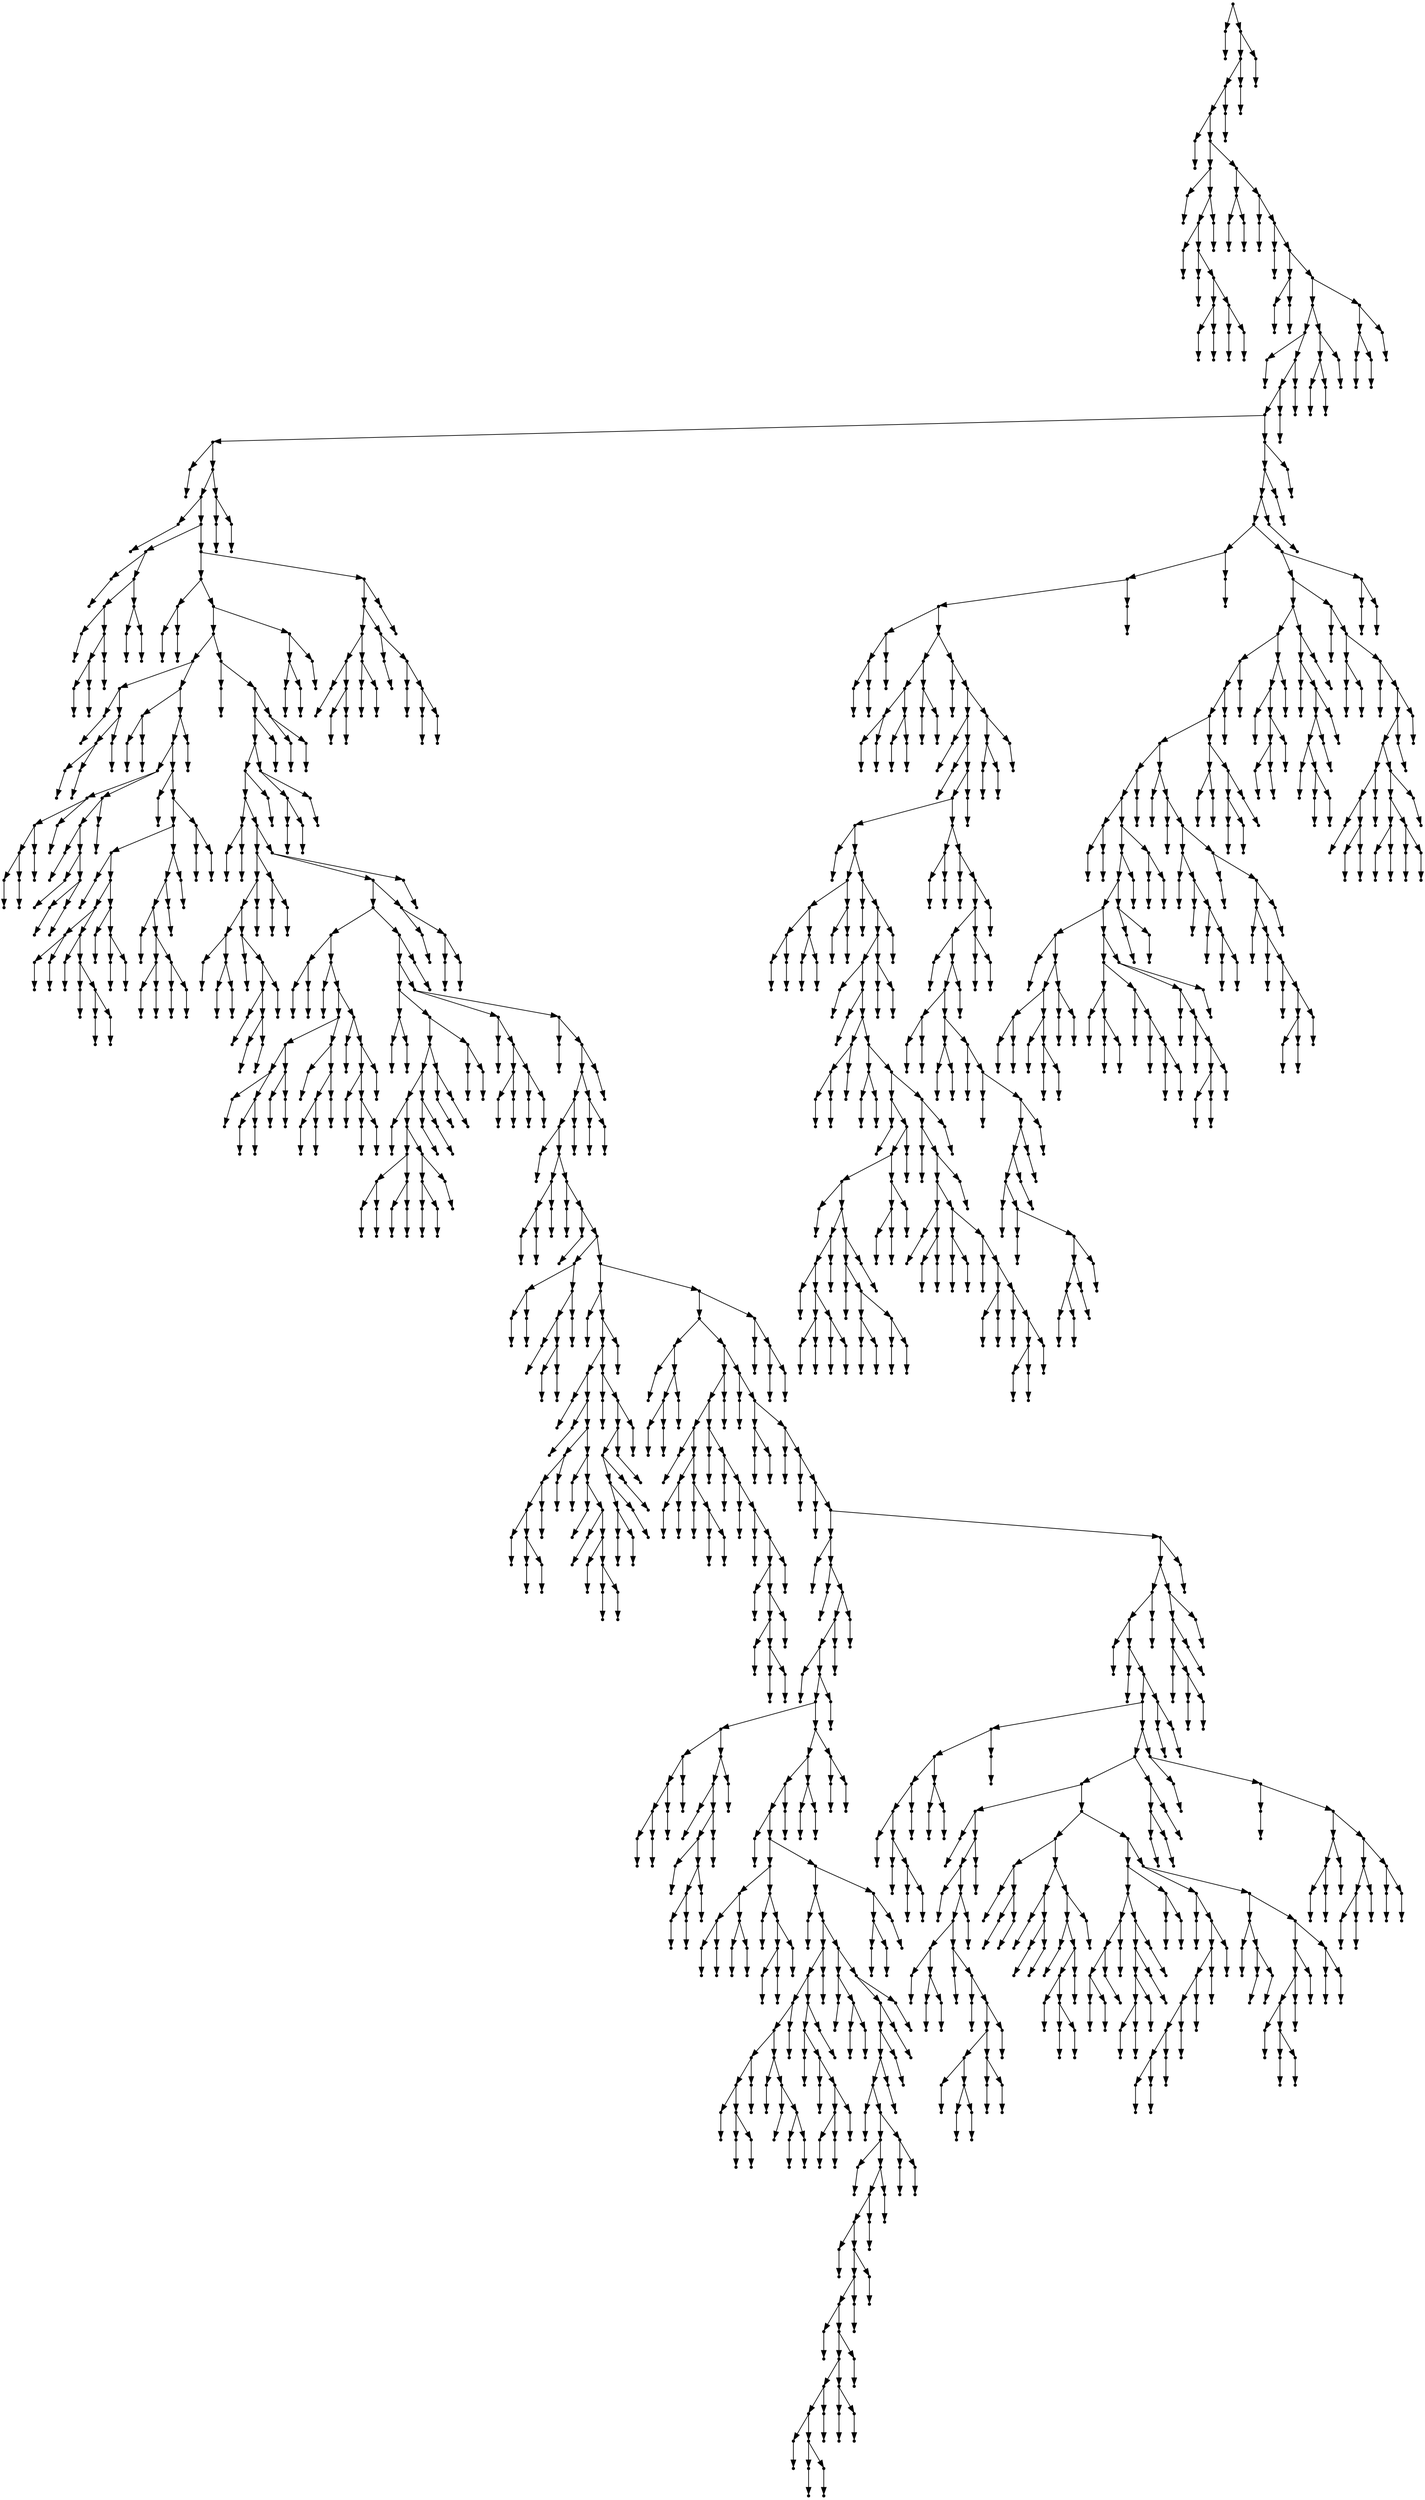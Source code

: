 digraph {
  1681 [shape=point];
  1 [shape=point];
  0 [shape=point];
  1680 [shape=point];
  1677 [shape=point];
  1674 [shape=point];
  1671 [shape=point];
  3 [shape=point];
  2 [shape=point];
  1670 [shape=point];
  26 [shape=point];
  5 [shape=point];
  4 [shape=point];
  25 [shape=point];
  22 [shape=point];
  7 [shape=point];
  6 [shape=point];
  21 [shape=point];
  9 [shape=point];
  8 [shape=point];
  20 [shape=point];
  14 [shape=point];
  11 [shape=point];
  10 [shape=point];
  13 [shape=point];
  12 [shape=point];
  19 [shape=point];
  16 [shape=point];
  15 [shape=point];
  18 [shape=point];
  17 [shape=point];
  24 [shape=point];
  23 [shape=point];
  1669 [shape=point];
  31 [shape=point];
  28 [shape=point];
  27 [shape=point];
  30 [shape=point];
  29 [shape=point];
  1668 [shape=point];
  33 [shape=point];
  32 [shape=point];
  1667 [shape=point];
  35 [shape=point];
  34 [shape=point];
  1666 [shape=point];
  40 [shape=point];
  37 [shape=point];
  36 [shape=point];
  39 [shape=point];
  38 [shape=point];
  1665 [shape=point];
  1656 [shape=point];
  1647 [shape=point];
  42 [shape=point];
  41 [shape=point];
  1646 [shape=point];
  1643 [shape=point];
  1640 [shape=point];
  1115 [shape=point];
  44 [shape=point];
  43 [shape=point];
  1114 [shape=point];
  1108 [shape=point];
  46 [shape=point];
  45 [shape=point];
  1107 [shape=point];
  66 [shape=point];
  48 [shape=point];
  47 [shape=point];
  65 [shape=point];
  59 [shape=point];
  50 [shape=point];
  49 [shape=point];
  58 [shape=point];
  55 [shape=point];
  52 [shape=point];
  51 [shape=point];
  54 [shape=point];
  53 [shape=point];
  57 [shape=point];
  56 [shape=point];
  64 [shape=point];
  61 [shape=point];
  60 [shape=point];
  63 [shape=point];
  62 [shape=point];
  1106 [shape=point];
  1076 [shape=point];
  71 [shape=point];
  68 [shape=point];
  67 [shape=point];
  70 [shape=point];
  69 [shape=point];
  1075 [shape=point];
  1066 [shape=point];
  178 [shape=point];
  82 [shape=point];
  73 [shape=point];
  72 [shape=point];
  81 [shape=point];
  78 [shape=point];
  75 [shape=point];
  74 [shape=point];
  77 [shape=point];
  76 [shape=point];
  80 [shape=point];
  79 [shape=point];
  177 [shape=point];
  87 [shape=point];
  84 [shape=point];
  83 [shape=point];
  86 [shape=point];
  85 [shape=point];
  176 [shape=point];
  173 [shape=point];
  113 [shape=point];
  98 [shape=point];
  95 [shape=point];
  92 [shape=point];
  89 [shape=point];
  88 [shape=point];
  91 [shape=point];
  90 [shape=point];
  94 [shape=point];
  93 [shape=point];
  97 [shape=point];
  96 [shape=point];
  112 [shape=point];
  109 [shape=point];
  100 [shape=point];
  99 [shape=point];
  108 [shape=point];
  102 [shape=point];
  101 [shape=point];
  107 [shape=point];
  104 [shape=point];
  103 [shape=point];
  106 [shape=point];
  105 [shape=point];
  111 [shape=point];
  110 [shape=point];
  172 [shape=point];
  115 [shape=point];
  114 [shape=point];
  171 [shape=point];
  165 [shape=point];
  144 [shape=point];
  117 [shape=point];
  116 [shape=point];
  143 [shape=point];
  134 [shape=point];
  122 [shape=point];
  119 [shape=point];
  118 [shape=point];
  121 [shape=point];
  120 [shape=point];
  133 [shape=point];
  124 [shape=point];
  123 [shape=point];
  132 [shape=point];
  126 [shape=point];
  125 [shape=point];
  131 [shape=point];
  128 [shape=point];
  127 [shape=point];
  130 [shape=point];
  129 [shape=point];
  142 [shape=point];
  136 [shape=point];
  135 [shape=point];
  141 [shape=point];
  138 [shape=point];
  137 [shape=point];
  140 [shape=point];
  139 [shape=point];
  164 [shape=point];
  161 [shape=point];
  158 [shape=point];
  146 [shape=point];
  145 [shape=point];
  157 [shape=point];
  151 [shape=point];
  148 [shape=point];
  147 [shape=point];
  150 [shape=point];
  149 [shape=point];
  156 [shape=point];
  153 [shape=point];
  152 [shape=point];
  155 [shape=point];
  154 [shape=point];
  160 [shape=point];
  159 [shape=point];
  163 [shape=point];
  162 [shape=point];
  170 [shape=point];
  167 [shape=point];
  166 [shape=point];
  169 [shape=point];
  168 [shape=point];
  175 [shape=point];
  174 [shape=point];
  1065 [shape=point];
  180 [shape=point];
  179 [shape=point];
  1064 [shape=point];
  1058 [shape=point];
  1055 [shape=point];
  1046 [shape=point];
  1043 [shape=point];
  185 [shape=point];
  182 [shape=point];
  181 [shape=point];
  184 [shape=point];
  183 [shape=point];
  1042 [shape=point];
  217 [shape=point];
  211 [shape=point];
  208 [shape=point];
  193 [shape=point];
  187 [shape=point];
  186 [shape=point];
  192 [shape=point];
  189 [shape=point];
  188 [shape=point];
  191 [shape=point];
  190 [shape=point];
  207 [shape=point];
  195 [shape=point];
  194 [shape=point];
  206 [shape=point];
  203 [shape=point];
  197 [shape=point];
  196 [shape=point];
  202 [shape=point];
  199 [shape=point];
  198 [shape=point];
  201 [shape=point];
  200 [shape=point];
  205 [shape=point];
  204 [shape=point];
  210 [shape=point];
  209 [shape=point];
  216 [shape=point];
  213 [shape=point];
  212 [shape=point];
  215 [shape=point];
  214 [shape=point];
  1041 [shape=point];
  1038 [shape=point];
  1029 [shape=point];
  267 [shape=point];
  222 [shape=point];
  219 [shape=point];
  218 [shape=point];
  221 [shape=point];
  220 [shape=point];
  266 [shape=point];
  224 [shape=point];
  223 [shape=point];
  265 [shape=point];
  250 [shape=point];
  238 [shape=point];
  232 [shape=point];
  226 [shape=point];
  225 [shape=point];
  231 [shape=point];
  228 [shape=point];
  227 [shape=point];
  230 [shape=point];
  229 [shape=point];
  237 [shape=point];
  234 [shape=point];
  233 [shape=point];
  236 [shape=point];
  235 [shape=point];
  249 [shape=point];
  240 [shape=point];
  239 [shape=point];
  248 [shape=point];
  245 [shape=point];
  242 [shape=point];
  241 [shape=point];
  244 [shape=point];
  243 [shape=point];
  247 [shape=point];
  246 [shape=point];
  264 [shape=point];
  252 [shape=point];
  251 [shape=point];
  263 [shape=point];
  260 [shape=point];
  254 [shape=point];
  253 [shape=point];
  259 [shape=point];
  256 [shape=point];
  255 [shape=point];
  258 [shape=point];
  257 [shape=point];
  262 [shape=point];
  261 [shape=point];
  1028 [shape=point];
  1025 [shape=point];
  314 [shape=point];
  272 [shape=point];
  269 [shape=point];
  268 [shape=point];
  271 [shape=point];
  270 [shape=point];
  313 [shape=point];
  307 [shape=point];
  301 [shape=point];
  295 [shape=point];
  274 [shape=point];
  273 [shape=point];
  294 [shape=point];
  285 [shape=point];
  279 [shape=point];
  276 [shape=point];
  275 [shape=point];
  278 [shape=point];
  277 [shape=point];
  284 [shape=point];
  281 [shape=point];
  280 [shape=point];
  283 [shape=point];
  282 [shape=point];
  293 [shape=point];
  290 [shape=point];
  287 [shape=point];
  286 [shape=point];
  289 [shape=point];
  288 [shape=point];
  292 [shape=point];
  291 [shape=point];
  300 [shape=point];
  297 [shape=point];
  296 [shape=point];
  299 [shape=point];
  298 [shape=point];
  306 [shape=point];
  303 [shape=point];
  302 [shape=point];
  305 [shape=point];
  304 [shape=point];
  312 [shape=point];
  309 [shape=point];
  308 [shape=point];
  311 [shape=point];
  310 [shape=point];
  1024 [shape=point];
  328 [shape=point];
  316 [shape=point];
  315 [shape=point];
  327 [shape=point];
  321 [shape=point];
  318 [shape=point];
  317 [shape=point];
  320 [shape=point];
  319 [shape=point];
  326 [shape=point];
  323 [shape=point];
  322 [shape=point];
  325 [shape=point];
  324 [shape=point];
  1023 [shape=point];
  330 [shape=point];
  329 [shape=point];
  1022 [shape=point];
  1019 [shape=point];
  1013 [shape=point];
  1010 [shape=point];
  332 [shape=point];
  331 [shape=point];
  1009 [shape=point];
  340 [shape=point];
  337 [shape=point];
  334 [shape=point];
  333 [shape=point];
  336 [shape=point];
  335 [shape=point];
  339 [shape=point];
  338 [shape=point];
  1008 [shape=point];
  342 [shape=point];
  341 [shape=point];
  1007 [shape=point];
  344 [shape=point];
  343 [shape=point];
  1006 [shape=point];
  361 [shape=point];
  349 [shape=point];
  346 [shape=point];
  345 [shape=point];
  348 [shape=point];
  347 [shape=point];
  360 [shape=point];
  357 [shape=point];
  351 [shape=point];
  350 [shape=point];
  356 [shape=point];
  353 [shape=point];
  352 [shape=point];
  355 [shape=point];
  354 [shape=point];
  359 [shape=point];
  358 [shape=point];
  1005 [shape=point];
  426 [shape=point];
  363 [shape=point];
  362 [shape=point];
  425 [shape=point];
  422 [shape=point];
  401 [shape=point];
  365 [shape=point];
  364 [shape=point];
  400 [shape=point];
  367 [shape=point];
  366 [shape=point];
  399 [shape=point];
  381 [shape=point];
  378 [shape=point];
  375 [shape=point];
  369 [shape=point];
  368 [shape=point];
  374 [shape=point];
  371 [shape=point];
  370 [shape=point];
  373 [shape=point];
  372 [shape=point];
  377 [shape=point];
  376 [shape=point];
  380 [shape=point];
  379 [shape=point];
  398 [shape=point];
  383 [shape=point];
  382 [shape=point];
  397 [shape=point];
  385 [shape=point];
  384 [shape=point];
  396 [shape=point];
  387 [shape=point];
  386 [shape=point];
  395 [shape=point];
  389 [shape=point];
  388 [shape=point];
  394 [shape=point];
  391 [shape=point];
  390 [shape=point];
  393 [shape=point];
  392 [shape=point];
  421 [shape=point];
  403 [shape=point];
  402 [shape=point];
  420 [shape=point];
  417 [shape=point];
  414 [shape=point];
  411 [shape=point];
  408 [shape=point];
  405 [shape=point];
  404 [shape=point];
  407 [shape=point];
  406 [shape=point];
  410 [shape=point];
  409 [shape=point];
  413 [shape=point];
  412 [shape=point];
  416 [shape=point];
  415 [shape=point];
  419 [shape=point];
  418 [shape=point];
  424 [shape=point];
  423 [shape=point];
  1004 [shape=point];
  995 [shape=point];
  437 [shape=point];
  428 [shape=point];
  427 [shape=point];
  436 [shape=point];
  433 [shape=point];
  430 [shape=point];
  429 [shape=point];
  432 [shape=point];
  431 [shape=point];
  435 [shape=point];
  434 [shape=point];
  994 [shape=point];
  487 [shape=point];
  484 [shape=point];
  454 [shape=point];
  439 [shape=point];
  438 [shape=point];
  453 [shape=point];
  444 [shape=point];
  441 [shape=point];
  440 [shape=point];
  443 [shape=point];
  442 [shape=point];
  452 [shape=point];
  446 [shape=point];
  445 [shape=point];
  451 [shape=point];
  448 [shape=point];
  447 [shape=point];
  450 [shape=point];
  449 [shape=point];
  483 [shape=point];
  456 [shape=point];
  455 [shape=point];
  482 [shape=point];
  458 [shape=point];
  457 [shape=point];
  481 [shape=point];
  460 [shape=point];
  459 [shape=point];
  480 [shape=point];
  462 [shape=point];
  461 [shape=point];
  479 [shape=point];
  476 [shape=point];
  464 [shape=point];
  463 [shape=point];
  475 [shape=point];
  472 [shape=point];
  466 [shape=point];
  465 [shape=point];
  471 [shape=point];
  468 [shape=point];
  467 [shape=point];
  470 [shape=point];
  469 [shape=point];
  474 [shape=point];
  473 [shape=point];
  478 [shape=point];
  477 [shape=point];
  486 [shape=point];
  485 [shape=point];
  993 [shape=point];
  489 [shape=point];
  488 [shape=point];
  992 [shape=point];
  494 [shape=point];
  491 [shape=point];
  490 [shape=point];
  493 [shape=point];
  492 [shape=point];
  991 [shape=point];
  496 [shape=point];
  495 [shape=point];
  990 [shape=point];
  498 [shape=point];
  497 [shape=point];
  989 [shape=point];
  500 [shape=point];
  499 [shape=point];
  988 [shape=point];
  724 [shape=point];
  502 [shape=point];
  501 [shape=point];
  723 [shape=point];
  504 [shape=point];
  503 [shape=point];
  722 [shape=point];
  719 [shape=point];
  716 [shape=point];
  506 [shape=point];
  505 [shape=point];
  715 [shape=point];
  712 [shape=point];
  538 [shape=point];
  517 [shape=point];
  514 [shape=point];
  511 [shape=point];
  508 [shape=point];
  507 [shape=point];
  510 [shape=point];
  509 [shape=point];
  513 [shape=point];
  512 [shape=point];
  516 [shape=point];
  515 [shape=point];
  537 [shape=point];
  534 [shape=point];
  519 [shape=point];
  518 [shape=point];
  533 [shape=point];
  530 [shape=point];
  521 [shape=point];
  520 [shape=point];
  529 [shape=point];
  526 [shape=point];
  523 [shape=point];
  522 [shape=point];
  525 [shape=point];
  524 [shape=point];
  528 [shape=point];
  527 [shape=point];
  532 [shape=point];
  531 [shape=point];
  536 [shape=point];
  535 [shape=point];
  711 [shape=point];
  705 [shape=point];
  699 [shape=point];
  696 [shape=point];
  540 [shape=point];
  539 [shape=point];
  695 [shape=point];
  563 [shape=point];
  551 [shape=point];
  545 [shape=point];
  542 [shape=point];
  541 [shape=point];
  544 [shape=point];
  543 [shape=point];
  550 [shape=point];
  547 [shape=point];
  546 [shape=point];
  549 [shape=point];
  548 [shape=point];
  562 [shape=point];
  553 [shape=point];
  552 [shape=point];
  561 [shape=point];
  558 [shape=point];
  555 [shape=point];
  554 [shape=point];
  557 [shape=point];
  556 [shape=point];
  560 [shape=point];
  559 [shape=point];
  694 [shape=point];
  685 [shape=point];
  565 [shape=point];
  564 [shape=point];
  684 [shape=point];
  612 [shape=point];
  609 [shape=point];
  591 [shape=point];
  588 [shape=point];
  576 [shape=point];
  573 [shape=point];
  567 [shape=point];
  566 [shape=point];
  572 [shape=point];
  569 [shape=point];
  568 [shape=point];
  571 [shape=point];
  570 [shape=point];
  575 [shape=point];
  574 [shape=point];
  587 [shape=point];
  578 [shape=point];
  577 [shape=point];
  586 [shape=point];
  580 [shape=point];
  579 [shape=point];
  585 [shape=point];
  582 [shape=point];
  581 [shape=point];
  584 [shape=point];
  583 [shape=point];
  590 [shape=point];
  589 [shape=point];
  608 [shape=point];
  605 [shape=point];
  593 [shape=point];
  592 [shape=point];
  604 [shape=point];
  595 [shape=point];
  594 [shape=point];
  603 [shape=point];
  600 [shape=point];
  597 [shape=point];
  596 [shape=point];
  599 [shape=point];
  598 [shape=point];
  602 [shape=point];
  601 [shape=point];
  607 [shape=point];
  606 [shape=point];
  611 [shape=point];
  610 [shape=point];
  683 [shape=point];
  620 [shape=point];
  614 [shape=point];
  613 [shape=point];
  619 [shape=point];
  616 [shape=point];
  615 [shape=point];
  618 [shape=point];
  617 [shape=point];
  682 [shape=point];
  679 [shape=point];
  676 [shape=point];
  673 [shape=point];
  670 [shape=point];
  622 [shape=point];
  621 [shape=point];
  669 [shape=point];
  663 [shape=point];
  624 [shape=point];
  623 [shape=point];
  662 [shape=point];
  659 [shape=point];
  656 [shape=point];
  626 [shape=point];
  625 [shape=point];
  655 [shape=point];
  652 [shape=point];
  649 [shape=point];
  628 [shape=point];
  627 [shape=point];
  648 [shape=point];
  645 [shape=point];
  639 [shape=point];
  636 [shape=point];
  630 [shape=point];
  629 [shape=point];
  635 [shape=point];
  632 [shape=point];
  631 [shape=point];
  634 [shape=point];
  633 [shape=point];
  638 [shape=point];
  637 [shape=point];
  644 [shape=point];
  641 [shape=point];
  640 [shape=point];
  643 [shape=point];
  642 [shape=point];
  647 [shape=point];
  646 [shape=point];
  651 [shape=point];
  650 [shape=point];
  654 [shape=point];
  653 [shape=point];
  658 [shape=point];
  657 [shape=point];
  661 [shape=point];
  660 [shape=point];
  668 [shape=point];
  665 [shape=point];
  664 [shape=point];
  667 [shape=point];
  666 [shape=point];
  672 [shape=point];
  671 [shape=point];
  675 [shape=point];
  674 [shape=point];
  678 [shape=point];
  677 [shape=point];
  681 [shape=point];
  680 [shape=point];
  693 [shape=point];
  690 [shape=point];
  687 [shape=point];
  686 [shape=point];
  689 [shape=point];
  688 [shape=point];
  692 [shape=point];
  691 [shape=point];
  698 [shape=point];
  697 [shape=point];
  704 [shape=point];
  701 [shape=point];
  700 [shape=point];
  703 [shape=point];
  702 [shape=point];
  710 [shape=point];
  707 [shape=point];
  706 [shape=point];
  709 [shape=point];
  708 [shape=point];
  714 [shape=point];
  713 [shape=point];
  718 [shape=point];
  717 [shape=point];
  721 [shape=point];
  720 [shape=point];
  987 [shape=point];
  984 [shape=point];
  969 [shape=point];
  966 [shape=point];
  726 [shape=point];
  725 [shape=point];
  965 [shape=point];
  728 [shape=point];
  727 [shape=point];
  964 [shape=point];
  958 [shape=point];
  751 [shape=point];
  748 [shape=point];
  742 [shape=point];
  739 [shape=point];
  730 [shape=point];
  729 [shape=point];
  738 [shape=point];
  732 [shape=point];
  731 [shape=point];
  737 [shape=point];
  734 [shape=point];
  733 [shape=point];
  736 [shape=point];
  735 [shape=point];
  741 [shape=point];
  740 [shape=point];
  747 [shape=point];
  744 [shape=point];
  743 [shape=point];
  746 [shape=point];
  745 [shape=point];
  750 [shape=point];
  749 [shape=point];
  957 [shape=point];
  927 [shape=point];
  918 [shape=point];
  795 [shape=point];
  753 [shape=point];
  752 [shape=point];
  794 [shape=point];
  791 [shape=point];
  755 [shape=point];
  754 [shape=point];
  790 [shape=point];
  787 [shape=point];
  763 [shape=point];
  757 [shape=point];
  756 [shape=point];
  762 [shape=point];
  759 [shape=point];
  758 [shape=point];
  761 [shape=point];
  760 [shape=point];
  786 [shape=point];
  765 [shape=point];
  764 [shape=point];
  785 [shape=point];
  767 [shape=point];
  766 [shape=point];
  784 [shape=point];
  781 [shape=point];
  775 [shape=point];
  769 [shape=point];
  768 [shape=point];
  774 [shape=point];
  771 [shape=point];
  770 [shape=point];
  773 [shape=point];
  772 [shape=point];
  780 [shape=point];
  777 [shape=point];
  776 [shape=point];
  779 [shape=point];
  778 [shape=point];
  783 [shape=point];
  782 [shape=point];
  789 [shape=point];
  788 [shape=point];
  793 [shape=point];
  792 [shape=point];
  917 [shape=point];
  830 [shape=point];
  803 [shape=point];
  797 [shape=point];
  796 [shape=point];
  802 [shape=point];
  799 [shape=point];
  798 [shape=point];
  801 [shape=point];
  800 [shape=point];
  829 [shape=point];
  811 [shape=point];
  805 [shape=point];
  804 [shape=point];
  810 [shape=point];
  807 [shape=point];
  806 [shape=point];
  809 [shape=point];
  808 [shape=point];
  828 [shape=point];
  825 [shape=point];
  813 [shape=point];
  812 [shape=point];
  824 [shape=point];
  821 [shape=point];
  815 [shape=point];
  814 [shape=point];
  820 [shape=point];
  817 [shape=point];
  816 [shape=point];
  819 [shape=point];
  818 [shape=point];
  823 [shape=point];
  822 [shape=point];
  827 [shape=point];
  826 [shape=point];
  916 [shape=point];
  862 [shape=point];
  856 [shape=point];
  841 [shape=point];
  838 [shape=point];
  835 [shape=point];
  832 [shape=point];
  831 [shape=point];
  834 [shape=point];
  833 [shape=point];
  837 [shape=point];
  836 [shape=point];
  840 [shape=point];
  839 [shape=point];
  855 [shape=point];
  852 [shape=point];
  849 [shape=point];
  846 [shape=point];
  843 [shape=point];
  842 [shape=point];
  845 [shape=point];
  844 [shape=point];
  848 [shape=point];
  847 [shape=point];
  851 [shape=point];
  850 [shape=point];
  854 [shape=point];
  853 [shape=point];
  861 [shape=point];
  858 [shape=point];
  857 [shape=point];
  860 [shape=point];
  859 [shape=point];
  915 [shape=point];
  885 [shape=point];
  864 [shape=point];
  863 [shape=point];
  884 [shape=point];
  881 [shape=point];
  878 [shape=point];
  875 [shape=point];
  872 [shape=point];
  869 [shape=point];
  866 [shape=point];
  865 [shape=point];
  868 [shape=point];
  867 [shape=point];
  871 [shape=point];
  870 [shape=point];
  874 [shape=point];
  873 [shape=point];
  877 [shape=point];
  876 [shape=point];
  880 [shape=point];
  879 [shape=point];
  883 [shape=point];
  882 [shape=point];
  914 [shape=point];
  893 [shape=point];
  887 [shape=point];
  886 [shape=point];
  892 [shape=point];
  889 [shape=point];
  888 [shape=point];
  891 [shape=point];
  890 [shape=point];
  913 [shape=point];
  907 [shape=point];
  904 [shape=point];
  901 [shape=point];
  895 [shape=point];
  894 [shape=point];
  900 [shape=point];
  897 [shape=point];
  896 [shape=point];
  899 [shape=point];
  898 [shape=point];
  903 [shape=point];
  902 [shape=point];
  906 [shape=point];
  905 [shape=point];
  912 [shape=point];
  909 [shape=point];
  908 [shape=point];
  911 [shape=point];
  910 [shape=point];
  926 [shape=point];
  923 [shape=point];
  920 [shape=point];
  919 [shape=point];
  922 [shape=point];
  921 [shape=point];
  925 [shape=point];
  924 [shape=point];
  956 [shape=point];
  929 [shape=point];
  928 [shape=point];
  955 [shape=point];
  931 [shape=point];
  930 [shape=point];
  954 [shape=point];
  939 [shape=point];
  936 [shape=point];
  933 [shape=point];
  932 [shape=point];
  935 [shape=point];
  934 [shape=point];
  938 [shape=point];
  937 [shape=point];
  953 [shape=point];
  947 [shape=point];
  944 [shape=point];
  941 [shape=point];
  940 [shape=point];
  943 [shape=point];
  942 [shape=point];
  946 [shape=point];
  945 [shape=point];
  952 [shape=point];
  949 [shape=point];
  948 [shape=point];
  951 [shape=point];
  950 [shape=point];
  963 [shape=point];
  960 [shape=point];
  959 [shape=point];
  962 [shape=point];
  961 [shape=point];
  968 [shape=point];
  967 [shape=point];
  983 [shape=point];
  980 [shape=point];
  977 [shape=point];
  971 [shape=point];
  970 [shape=point];
  976 [shape=point];
  973 [shape=point];
  972 [shape=point];
  975 [shape=point];
  974 [shape=point];
  979 [shape=point];
  978 [shape=point];
  982 [shape=point];
  981 [shape=point];
  986 [shape=point];
  985 [shape=point];
  1003 [shape=point];
  997 [shape=point];
  996 [shape=point];
  1002 [shape=point];
  999 [shape=point];
  998 [shape=point];
  1001 [shape=point];
  1000 [shape=point];
  1012 [shape=point];
  1011 [shape=point];
  1018 [shape=point];
  1015 [shape=point];
  1014 [shape=point];
  1017 [shape=point];
  1016 [shape=point];
  1021 [shape=point];
  1020 [shape=point];
  1027 [shape=point];
  1026 [shape=point];
  1037 [shape=point];
  1031 [shape=point];
  1030 [shape=point];
  1036 [shape=point];
  1033 [shape=point];
  1032 [shape=point];
  1035 [shape=point];
  1034 [shape=point];
  1040 [shape=point];
  1039 [shape=point];
  1045 [shape=point];
  1044 [shape=point];
  1054 [shape=point];
  1051 [shape=point];
  1048 [shape=point];
  1047 [shape=point];
  1050 [shape=point];
  1049 [shape=point];
  1053 [shape=point];
  1052 [shape=point];
  1057 [shape=point];
  1056 [shape=point];
  1063 [shape=point];
  1060 [shape=point];
  1059 [shape=point];
  1062 [shape=point];
  1061 [shape=point];
  1074 [shape=point];
  1071 [shape=point];
  1068 [shape=point];
  1067 [shape=point];
  1070 [shape=point];
  1069 [shape=point];
  1073 [shape=point];
  1072 [shape=point];
  1105 [shape=point];
  1102 [shape=point];
  1090 [shape=point];
  1084 [shape=point];
  1078 [shape=point];
  1077 [shape=point];
  1083 [shape=point];
  1080 [shape=point];
  1079 [shape=point];
  1082 [shape=point];
  1081 [shape=point];
  1089 [shape=point];
  1086 [shape=point];
  1085 [shape=point];
  1088 [shape=point];
  1087 [shape=point];
  1101 [shape=point];
  1092 [shape=point];
  1091 [shape=point];
  1100 [shape=point];
  1094 [shape=point];
  1093 [shape=point];
  1099 [shape=point];
  1096 [shape=point];
  1095 [shape=point];
  1098 [shape=point];
  1097 [shape=point];
  1104 [shape=point];
  1103 [shape=point];
  1113 [shape=point];
  1110 [shape=point];
  1109 [shape=point];
  1112 [shape=point];
  1111 [shape=point];
  1639 [shape=point];
  1636 [shape=point];
  1633 [shape=point];
  1630 [shape=point];
  1390 [shape=point];
  1387 [shape=point];
  1384 [shape=point];
  1123 [shape=point];
  1120 [shape=point];
  1117 [shape=point];
  1116 [shape=point];
  1119 [shape=point];
  1118 [shape=point];
  1122 [shape=point];
  1121 [shape=point];
  1383 [shape=point];
  1140 [shape=point];
  1134 [shape=point];
  1128 [shape=point];
  1125 [shape=point];
  1124 [shape=point];
  1127 [shape=point];
  1126 [shape=point];
  1133 [shape=point];
  1130 [shape=point];
  1129 [shape=point];
  1132 [shape=point];
  1131 [shape=point];
  1139 [shape=point];
  1136 [shape=point];
  1135 [shape=point];
  1138 [shape=point];
  1137 [shape=point];
  1382 [shape=point];
  1142 [shape=point];
  1141 [shape=point];
  1381 [shape=point];
  1372 [shape=point];
  1144 [shape=point];
  1143 [shape=point];
  1371 [shape=point];
  1146 [shape=point];
  1145 [shape=point];
  1370 [shape=point];
  1367 [shape=point];
  1298 [shape=point];
  1148 [shape=point];
  1147 [shape=point];
  1297 [shape=point];
  1165 [shape=point];
  1159 [shape=point];
  1153 [shape=point];
  1150 [shape=point];
  1149 [shape=point];
  1152 [shape=point];
  1151 [shape=point];
  1158 [shape=point];
  1155 [shape=point];
  1154 [shape=point];
  1157 [shape=point];
  1156 [shape=point];
  1164 [shape=point];
  1161 [shape=point];
  1160 [shape=point];
  1163 [shape=point];
  1162 [shape=point];
  1296 [shape=point];
  1167 [shape=point];
  1166 [shape=point];
  1295 [shape=point];
  1292 [shape=point];
  1286 [shape=point];
  1169 [shape=point];
  1168 [shape=point];
  1285 [shape=point];
  1171 [shape=point];
  1170 [shape=point];
  1284 [shape=point];
  1179 [shape=point];
  1176 [shape=point];
  1173 [shape=point];
  1172 [shape=point];
  1175 [shape=point];
  1174 [shape=point];
  1178 [shape=point];
  1177 [shape=point];
  1283 [shape=point];
  1184 [shape=point];
  1181 [shape=point];
  1180 [shape=point];
  1183 [shape=point];
  1182 [shape=point];
  1282 [shape=point];
  1237 [shape=point];
  1186 [shape=point];
  1185 [shape=point];
  1236 [shape=point];
  1233 [shape=point];
  1224 [shape=point];
  1188 [shape=point];
  1187 [shape=point];
  1223 [shape=point];
  1205 [shape=point];
  1202 [shape=point];
  1190 [shape=point];
  1189 [shape=point];
  1201 [shape=point];
  1195 [shape=point];
  1192 [shape=point];
  1191 [shape=point];
  1194 [shape=point];
  1193 [shape=point];
  1200 [shape=point];
  1197 [shape=point];
  1196 [shape=point];
  1199 [shape=point];
  1198 [shape=point];
  1204 [shape=point];
  1203 [shape=point];
  1222 [shape=point];
  1219 [shape=point];
  1207 [shape=point];
  1206 [shape=point];
  1218 [shape=point];
  1212 [shape=point];
  1209 [shape=point];
  1208 [shape=point];
  1211 [shape=point];
  1210 [shape=point];
  1217 [shape=point];
  1214 [shape=point];
  1213 [shape=point];
  1216 [shape=point];
  1215 [shape=point];
  1221 [shape=point];
  1220 [shape=point];
  1232 [shape=point];
  1229 [shape=point];
  1226 [shape=point];
  1225 [shape=point];
  1228 [shape=point];
  1227 [shape=point];
  1231 [shape=point];
  1230 [shape=point];
  1235 [shape=point];
  1234 [shape=point];
  1281 [shape=point];
  1278 [shape=point];
  1239 [shape=point];
  1238 [shape=point];
  1277 [shape=point];
  1274 [shape=point];
  1247 [shape=point];
  1241 [shape=point];
  1240 [shape=point];
  1246 [shape=point];
  1243 [shape=point];
  1242 [shape=point];
  1245 [shape=point];
  1244 [shape=point];
  1273 [shape=point];
  1252 [shape=point];
  1249 [shape=point];
  1248 [shape=point];
  1251 [shape=point];
  1250 [shape=point];
  1272 [shape=point];
  1254 [shape=point];
  1253 [shape=point];
  1271 [shape=point];
  1259 [shape=point];
  1256 [shape=point];
  1255 [shape=point];
  1258 [shape=point];
  1257 [shape=point];
  1270 [shape=point];
  1261 [shape=point];
  1260 [shape=point];
  1269 [shape=point];
  1266 [shape=point];
  1263 [shape=point];
  1262 [shape=point];
  1265 [shape=point];
  1264 [shape=point];
  1268 [shape=point];
  1267 [shape=point];
  1276 [shape=point];
  1275 [shape=point];
  1280 [shape=point];
  1279 [shape=point];
  1291 [shape=point];
  1288 [shape=point];
  1287 [shape=point];
  1290 [shape=point];
  1289 [shape=point];
  1294 [shape=point];
  1293 [shape=point];
  1366 [shape=point];
  1303 [shape=point];
  1300 [shape=point];
  1299 [shape=point];
  1302 [shape=point];
  1301 [shape=point];
  1365 [shape=point];
  1305 [shape=point];
  1304 [shape=point];
  1364 [shape=point];
  1361 [shape=point];
  1355 [shape=point];
  1307 [shape=point];
  1306 [shape=point];
  1354 [shape=point];
  1351 [shape=point];
  1312 [shape=point];
  1309 [shape=point];
  1308 [shape=point];
  1311 [shape=point];
  1310 [shape=point];
  1350 [shape=point];
  1317 [shape=point];
  1314 [shape=point];
  1313 [shape=point];
  1316 [shape=point];
  1315 [shape=point];
  1349 [shape=point];
  1319 [shape=point];
  1318 [shape=point];
  1348 [shape=point];
  1321 [shape=point];
  1320 [shape=point];
  1347 [shape=point];
  1344 [shape=point];
  1341 [shape=point];
  1338 [shape=point];
  1323 [shape=point];
  1322 [shape=point];
  1337 [shape=point];
  1325 [shape=point];
  1324 [shape=point];
  1336 [shape=point];
  1333 [shape=point];
  1330 [shape=point];
  1327 [shape=point];
  1326 [shape=point];
  1329 [shape=point];
  1328 [shape=point];
  1332 [shape=point];
  1331 [shape=point];
  1335 [shape=point];
  1334 [shape=point];
  1340 [shape=point];
  1339 [shape=point];
  1343 [shape=point];
  1342 [shape=point];
  1346 [shape=point];
  1345 [shape=point];
  1353 [shape=point];
  1352 [shape=point];
  1360 [shape=point];
  1357 [shape=point];
  1356 [shape=point];
  1359 [shape=point];
  1358 [shape=point];
  1363 [shape=point];
  1362 [shape=point];
  1369 [shape=point];
  1368 [shape=point];
  1380 [shape=point];
  1377 [shape=point];
  1374 [shape=point];
  1373 [shape=point];
  1376 [shape=point];
  1375 [shape=point];
  1379 [shape=point];
  1378 [shape=point];
  1386 [shape=point];
  1385 [shape=point];
  1389 [shape=point];
  1388 [shape=point];
  1629 [shape=point];
  1623 [shape=point];
  1578 [shape=point];
  1557 [shape=point];
  1542 [shape=point];
  1539 [shape=point];
  1536 [shape=point];
  1521 [shape=point];
  1476 [shape=point];
  1473 [shape=point];
  1395 [shape=point];
  1392 [shape=point];
  1391 [shape=point];
  1394 [shape=point];
  1393 [shape=point];
  1472 [shape=point];
  1466 [shape=point];
  1463 [shape=point];
  1457 [shape=point];
  1418 [shape=point];
  1397 [shape=point];
  1396 [shape=point];
  1417 [shape=point];
  1411 [shape=point];
  1402 [shape=point];
  1399 [shape=point];
  1398 [shape=point];
  1401 [shape=point];
  1400 [shape=point];
  1410 [shape=point];
  1404 [shape=point];
  1403 [shape=point];
  1409 [shape=point];
  1406 [shape=point];
  1405 [shape=point];
  1408 [shape=point];
  1407 [shape=point];
  1416 [shape=point];
  1413 [shape=point];
  1412 [shape=point];
  1415 [shape=point];
  1414 [shape=point];
  1456 [shape=point];
  1438 [shape=point];
  1426 [shape=point];
  1420 [shape=point];
  1419 [shape=point];
  1425 [shape=point];
  1422 [shape=point];
  1421 [shape=point];
  1424 [shape=point];
  1423 [shape=point];
  1437 [shape=point];
  1428 [shape=point];
  1427 [shape=point];
  1436 [shape=point];
  1430 [shape=point];
  1429 [shape=point];
  1435 [shape=point];
  1432 [shape=point];
  1431 [shape=point];
  1434 [shape=point];
  1433 [shape=point];
  1455 [shape=point];
  1452 [shape=point];
  1440 [shape=point];
  1439 [shape=point];
  1451 [shape=point];
  1442 [shape=point];
  1441 [shape=point];
  1450 [shape=point];
  1447 [shape=point];
  1444 [shape=point];
  1443 [shape=point];
  1446 [shape=point];
  1445 [shape=point];
  1449 [shape=point];
  1448 [shape=point];
  1454 [shape=point];
  1453 [shape=point];
  1462 [shape=point];
  1459 [shape=point];
  1458 [shape=point];
  1461 [shape=point];
  1460 [shape=point];
  1465 [shape=point];
  1464 [shape=point];
  1471 [shape=point];
  1468 [shape=point];
  1467 [shape=point];
  1470 [shape=point];
  1469 [shape=point];
  1475 [shape=point];
  1474 [shape=point];
  1520 [shape=point];
  1478 [shape=point];
  1477 [shape=point];
  1519 [shape=point];
  1480 [shape=point];
  1479 [shape=point];
  1518 [shape=point];
  1494 [shape=point];
  1482 [shape=point];
  1481 [shape=point];
  1493 [shape=point];
  1484 [shape=point];
  1483 [shape=point];
  1492 [shape=point];
  1486 [shape=point];
  1485 [shape=point];
  1491 [shape=point];
  1488 [shape=point];
  1487 [shape=point];
  1490 [shape=point];
  1489 [shape=point];
  1517 [shape=point];
  1496 [shape=point];
  1495 [shape=point];
  1516 [shape=point];
  1513 [shape=point];
  1498 [shape=point];
  1497 [shape=point];
  1512 [shape=point];
  1500 [shape=point];
  1499 [shape=point];
  1511 [shape=point];
  1502 [shape=point];
  1501 [shape=point];
  1510 [shape=point];
  1507 [shape=point];
  1504 [shape=point];
  1503 [shape=point];
  1506 [shape=point];
  1505 [shape=point];
  1509 [shape=point];
  1508 [shape=point];
  1515 [shape=point];
  1514 [shape=point];
  1535 [shape=point];
  1526 [shape=point];
  1523 [shape=point];
  1522 [shape=point];
  1525 [shape=point];
  1524 [shape=point];
  1534 [shape=point];
  1531 [shape=point];
  1528 [shape=point];
  1527 [shape=point];
  1530 [shape=point];
  1529 [shape=point];
  1533 [shape=point];
  1532 [shape=point];
  1538 [shape=point];
  1537 [shape=point];
  1541 [shape=point];
  1540 [shape=point];
  1556 [shape=point];
  1553 [shape=point];
  1544 [shape=point];
  1543 [shape=point];
  1552 [shape=point];
  1549 [shape=point];
  1546 [shape=point];
  1545 [shape=point];
  1548 [shape=point];
  1547 [shape=point];
  1551 [shape=point];
  1550 [shape=point];
  1555 [shape=point];
  1554 [shape=point];
  1577 [shape=point];
  1574 [shape=point];
  1559 [shape=point];
  1558 [shape=point];
  1573 [shape=point];
  1570 [shape=point];
  1567 [shape=point];
  1561 [shape=point];
  1560 [shape=point];
  1566 [shape=point];
  1563 [shape=point];
  1562 [shape=point];
  1565 [shape=point];
  1564 [shape=point];
  1569 [shape=point];
  1568 [shape=point];
  1572 [shape=point];
  1571 [shape=point];
  1576 [shape=point];
  1575 [shape=point];
  1622 [shape=point];
  1580 [shape=point];
  1579 [shape=point];
  1621 [shape=point];
  1585 [shape=point];
  1582 [shape=point];
  1581 [shape=point];
  1584 [shape=point];
  1583 [shape=point];
  1620 [shape=point];
  1587 [shape=point];
  1586 [shape=point];
  1619 [shape=point];
  1616 [shape=point];
  1613 [shape=point];
  1598 [shape=point];
  1595 [shape=point];
  1589 [shape=point];
  1588 [shape=point];
  1594 [shape=point];
  1591 [shape=point];
  1590 [shape=point];
  1593 [shape=point];
  1592 [shape=point];
  1597 [shape=point];
  1596 [shape=point];
  1612 [shape=point];
  1609 [shape=point];
  1603 [shape=point];
  1600 [shape=point];
  1599 [shape=point];
  1602 [shape=point];
  1601 [shape=point];
  1608 [shape=point];
  1605 [shape=point];
  1604 [shape=point];
  1607 [shape=point];
  1606 [shape=point];
  1611 [shape=point];
  1610 [shape=point];
  1615 [shape=point];
  1614 [shape=point];
  1618 [shape=point];
  1617 [shape=point];
  1628 [shape=point];
  1625 [shape=point];
  1624 [shape=point];
  1627 [shape=point];
  1626 [shape=point];
  1632 [shape=point];
  1631 [shape=point];
  1635 [shape=point];
  1634 [shape=point];
  1638 [shape=point];
  1637 [shape=point];
  1642 [shape=point];
  1641 [shape=point];
  1645 [shape=point];
  1644 [shape=point];
  1655 [shape=point];
  1652 [shape=point];
  1649 [shape=point];
  1648 [shape=point];
  1651 [shape=point];
  1650 [shape=point];
  1654 [shape=point];
  1653 [shape=point];
  1664 [shape=point];
  1661 [shape=point];
  1658 [shape=point];
  1657 [shape=point];
  1660 [shape=point];
  1659 [shape=point];
  1663 [shape=point];
  1662 [shape=point];
  1673 [shape=point];
  1672 [shape=point];
  1676 [shape=point];
  1675 [shape=point];
  1679 [shape=point];
  1678 [shape=point];
1681 -> 1;
1 -> 0;
1681 -> 1680;
1680 -> 1677;
1677 -> 1674;
1674 -> 1671;
1671 -> 3;
3 -> 2;
1671 -> 1670;
1670 -> 26;
26 -> 5;
5 -> 4;
26 -> 25;
25 -> 22;
22 -> 7;
7 -> 6;
22 -> 21;
21 -> 9;
9 -> 8;
21 -> 20;
20 -> 14;
14 -> 11;
11 -> 10;
14 -> 13;
13 -> 12;
20 -> 19;
19 -> 16;
16 -> 15;
19 -> 18;
18 -> 17;
25 -> 24;
24 -> 23;
1670 -> 1669;
1669 -> 31;
31 -> 28;
28 -> 27;
31 -> 30;
30 -> 29;
1669 -> 1668;
1668 -> 33;
33 -> 32;
1668 -> 1667;
1667 -> 35;
35 -> 34;
1667 -> 1666;
1666 -> 40;
40 -> 37;
37 -> 36;
40 -> 39;
39 -> 38;
1666 -> 1665;
1665 -> 1656;
1656 -> 1647;
1647 -> 42;
42 -> 41;
1647 -> 1646;
1646 -> 1643;
1643 -> 1640;
1640 -> 1115;
1115 -> 44;
44 -> 43;
1115 -> 1114;
1114 -> 1108;
1108 -> 46;
46 -> 45;
1108 -> 1107;
1107 -> 66;
66 -> 48;
48 -> 47;
66 -> 65;
65 -> 59;
59 -> 50;
50 -> 49;
59 -> 58;
58 -> 55;
55 -> 52;
52 -> 51;
55 -> 54;
54 -> 53;
58 -> 57;
57 -> 56;
65 -> 64;
64 -> 61;
61 -> 60;
64 -> 63;
63 -> 62;
1107 -> 1106;
1106 -> 1076;
1076 -> 71;
71 -> 68;
68 -> 67;
71 -> 70;
70 -> 69;
1076 -> 1075;
1075 -> 1066;
1066 -> 178;
178 -> 82;
82 -> 73;
73 -> 72;
82 -> 81;
81 -> 78;
78 -> 75;
75 -> 74;
78 -> 77;
77 -> 76;
81 -> 80;
80 -> 79;
178 -> 177;
177 -> 87;
87 -> 84;
84 -> 83;
87 -> 86;
86 -> 85;
177 -> 176;
176 -> 173;
173 -> 113;
113 -> 98;
98 -> 95;
95 -> 92;
92 -> 89;
89 -> 88;
92 -> 91;
91 -> 90;
95 -> 94;
94 -> 93;
98 -> 97;
97 -> 96;
113 -> 112;
112 -> 109;
109 -> 100;
100 -> 99;
109 -> 108;
108 -> 102;
102 -> 101;
108 -> 107;
107 -> 104;
104 -> 103;
107 -> 106;
106 -> 105;
112 -> 111;
111 -> 110;
173 -> 172;
172 -> 115;
115 -> 114;
172 -> 171;
171 -> 165;
165 -> 144;
144 -> 117;
117 -> 116;
144 -> 143;
143 -> 134;
134 -> 122;
122 -> 119;
119 -> 118;
122 -> 121;
121 -> 120;
134 -> 133;
133 -> 124;
124 -> 123;
133 -> 132;
132 -> 126;
126 -> 125;
132 -> 131;
131 -> 128;
128 -> 127;
131 -> 130;
130 -> 129;
143 -> 142;
142 -> 136;
136 -> 135;
142 -> 141;
141 -> 138;
138 -> 137;
141 -> 140;
140 -> 139;
165 -> 164;
164 -> 161;
161 -> 158;
158 -> 146;
146 -> 145;
158 -> 157;
157 -> 151;
151 -> 148;
148 -> 147;
151 -> 150;
150 -> 149;
157 -> 156;
156 -> 153;
153 -> 152;
156 -> 155;
155 -> 154;
161 -> 160;
160 -> 159;
164 -> 163;
163 -> 162;
171 -> 170;
170 -> 167;
167 -> 166;
170 -> 169;
169 -> 168;
176 -> 175;
175 -> 174;
1066 -> 1065;
1065 -> 180;
180 -> 179;
1065 -> 1064;
1064 -> 1058;
1058 -> 1055;
1055 -> 1046;
1046 -> 1043;
1043 -> 185;
185 -> 182;
182 -> 181;
185 -> 184;
184 -> 183;
1043 -> 1042;
1042 -> 217;
217 -> 211;
211 -> 208;
208 -> 193;
193 -> 187;
187 -> 186;
193 -> 192;
192 -> 189;
189 -> 188;
192 -> 191;
191 -> 190;
208 -> 207;
207 -> 195;
195 -> 194;
207 -> 206;
206 -> 203;
203 -> 197;
197 -> 196;
203 -> 202;
202 -> 199;
199 -> 198;
202 -> 201;
201 -> 200;
206 -> 205;
205 -> 204;
211 -> 210;
210 -> 209;
217 -> 216;
216 -> 213;
213 -> 212;
216 -> 215;
215 -> 214;
1042 -> 1041;
1041 -> 1038;
1038 -> 1029;
1029 -> 267;
267 -> 222;
222 -> 219;
219 -> 218;
222 -> 221;
221 -> 220;
267 -> 266;
266 -> 224;
224 -> 223;
266 -> 265;
265 -> 250;
250 -> 238;
238 -> 232;
232 -> 226;
226 -> 225;
232 -> 231;
231 -> 228;
228 -> 227;
231 -> 230;
230 -> 229;
238 -> 237;
237 -> 234;
234 -> 233;
237 -> 236;
236 -> 235;
250 -> 249;
249 -> 240;
240 -> 239;
249 -> 248;
248 -> 245;
245 -> 242;
242 -> 241;
245 -> 244;
244 -> 243;
248 -> 247;
247 -> 246;
265 -> 264;
264 -> 252;
252 -> 251;
264 -> 263;
263 -> 260;
260 -> 254;
254 -> 253;
260 -> 259;
259 -> 256;
256 -> 255;
259 -> 258;
258 -> 257;
263 -> 262;
262 -> 261;
1029 -> 1028;
1028 -> 1025;
1025 -> 314;
314 -> 272;
272 -> 269;
269 -> 268;
272 -> 271;
271 -> 270;
314 -> 313;
313 -> 307;
307 -> 301;
301 -> 295;
295 -> 274;
274 -> 273;
295 -> 294;
294 -> 285;
285 -> 279;
279 -> 276;
276 -> 275;
279 -> 278;
278 -> 277;
285 -> 284;
284 -> 281;
281 -> 280;
284 -> 283;
283 -> 282;
294 -> 293;
293 -> 290;
290 -> 287;
287 -> 286;
290 -> 289;
289 -> 288;
293 -> 292;
292 -> 291;
301 -> 300;
300 -> 297;
297 -> 296;
300 -> 299;
299 -> 298;
307 -> 306;
306 -> 303;
303 -> 302;
306 -> 305;
305 -> 304;
313 -> 312;
312 -> 309;
309 -> 308;
312 -> 311;
311 -> 310;
1025 -> 1024;
1024 -> 328;
328 -> 316;
316 -> 315;
328 -> 327;
327 -> 321;
321 -> 318;
318 -> 317;
321 -> 320;
320 -> 319;
327 -> 326;
326 -> 323;
323 -> 322;
326 -> 325;
325 -> 324;
1024 -> 1023;
1023 -> 330;
330 -> 329;
1023 -> 1022;
1022 -> 1019;
1019 -> 1013;
1013 -> 1010;
1010 -> 332;
332 -> 331;
1010 -> 1009;
1009 -> 340;
340 -> 337;
337 -> 334;
334 -> 333;
337 -> 336;
336 -> 335;
340 -> 339;
339 -> 338;
1009 -> 1008;
1008 -> 342;
342 -> 341;
1008 -> 1007;
1007 -> 344;
344 -> 343;
1007 -> 1006;
1006 -> 361;
361 -> 349;
349 -> 346;
346 -> 345;
349 -> 348;
348 -> 347;
361 -> 360;
360 -> 357;
357 -> 351;
351 -> 350;
357 -> 356;
356 -> 353;
353 -> 352;
356 -> 355;
355 -> 354;
360 -> 359;
359 -> 358;
1006 -> 1005;
1005 -> 426;
426 -> 363;
363 -> 362;
426 -> 425;
425 -> 422;
422 -> 401;
401 -> 365;
365 -> 364;
401 -> 400;
400 -> 367;
367 -> 366;
400 -> 399;
399 -> 381;
381 -> 378;
378 -> 375;
375 -> 369;
369 -> 368;
375 -> 374;
374 -> 371;
371 -> 370;
374 -> 373;
373 -> 372;
378 -> 377;
377 -> 376;
381 -> 380;
380 -> 379;
399 -> 398;
398 -> 383;
383 -> 382;
398 -> 397;
397 -> 385;
385 -> 384;
397 -> 396;
396 -> 387;
387 -> 386;
396 -> 395;
395 -> 389;
389 -> 388;
395 -> 394;
394 -> 391;
391 -> 390;
394 -> 393;
393 -> 392;
422 -> 421;
421 -> 403;
403 -> 402;
421 -> 420;
420 -> 417;
417 -> 414;
414 -> 411;
411 -> 408;
408 -> 405;
405 -> 404;
408 -> 407;
407 -> 406;
411 -> 410;
410 -> 409;
414 -> 413;
413 -> 412;
417 -> 416;
416 -> 415;
420 -> 419;
419 -> 418;
425 -> 424;
424 -> 423;
1005 -> 1004;
1004 -> 995;
995 -> 437;
437 -> 428;
428 -> 427;
437 -> 436;
436 -> 433;
433 -> 430;
430 -> 429;
433 -> 432;
432 -> 431;
436 -> 435;
435 -> 434;
995 -> 994;
994 -> 487;
487 -> 484;
484 -> 454;
454 -> 439;
439 -> 438;
454 -> 453;
453 -> 444;
444 -> 441;
441 -> 440;
444 -> 443;
443 -> 442;
453 -> 452;
452 -> 446;
446 -> 445;
452 -> 451;
451 -> 448;
448 -> 447;
451 -> 450;
450 -> 449;
484 -> 483;
483 -> 456;
456 -> 455;
483 -> 482;
482 -> 458;
458 -> 457;
482 -> 481;
481 -> 460;
460 -> 459;
481 -> 480;
480 -> 462;
462 -> 461;
480 -> 479;
479 -> 476;
476 -> 464;
464 -> 463;
476 -> 475;
475 -> 472;
472 -> 466;
466 -> 465;
472 -> 471;
471 -> 468;
468 -> 467;
471 -> 470;
470 -> 469;
475 -> 474;
474 -> 473;
479 -> 478;
478 -> 477;
487 -> 486;
486 -> 485;
994 -> 993;
993 -> 489;
489 -> 488;
993 -> 992;
992 -> 494;
494 -> 491;
491 -> 490;
494 -> 493;
493 -> 492;
992 -> 991;
991 -> 496;
496 -> 495;
991 -> 990;
990 -> 498;
498 -> 497;
990 -> 989;
989 -> 500;
500 -> 499;
989 -> 988;
988 -> 724;
724 -> 502;
502 -> 501;
724 -> 723;
723 -> 504;
504 -> 503;
723 -> 722;
722 -> 719;
719 -> 716;
716 -> 506;
506 -> 505;
716 -> 715;
715 -> 712;
712 -> 538;
538 -> 517;
517 -> 514;
514 -> 511;
511 -> 508;
508 -> 507;
511 -> 510;
510 -> 509;
514 -> 513;
513 -> 512;
517 -> 516;
516 -> 515;
538 -> 537;
537 -> 534;
534 -> 519;
519 -> 518;
534 -> 533;
533 -> 530;
530 -> 521;
521 -> 520;
530 -> 529;
529 -> 526;
526 -> 523;
523 -> 522;
526 -> 525;
525 -> 524;
529 -> 528;
528 -> 527;
533 -> 532;
532 -> 531;
537 -> 536;
536 -> 535;
712 -> 711;
711 -> 705;
705 -> 699;
699 -> 696;
696 -> 540;
540 -> 539;
696 -> 695;
695 -> 563;
563 -> 551;
551 -> 545;
545 -> 542;
542 -> 541;
545 -> 544;
544 -> 543;
551 -> 550;
550 -> 547;
547 -> 546;
550 -> 549;
549 -> 548;
563 -> 562;
562 -> 553;
553 -> 552;
562 -> 561;
561 -> 558;
558 -> 555;
555 -> 554;
558 -> 557;
557 -> 556;
561 -> 560;
560 -> 559;
695 -> 694;
694 -> 685;
685 -> 565;
565 -> 564;
685 -> 684;
684 -> 612;
612 -> 609;
609 -> 591;
591 -> 588;
588 -> 576;
576 -> 573;
573 -> 567;
567 -> 566;
573 -> 572;
572 -> 569;
569 -> 568;
572 -> 571;
571 -> 570;
576 -> 575;
575 -> 574;
588 -> 587;
587 -> 578;
578 -> 577;
587 -> 586;
586 -> 580;
580 -> 579;
586 -> 585;
585 -> 582;
582 -> 581;
585 -> 584;
584 -> 583;
591 -> 590;
590 -> 589;
609 -> 608;
608 -> 605;
605 -> 593;
593 -> 592;
605 -> 604;
604 -> 595;
595 -> 594;
604 -> 603;
603 -> 600;
600 -> 597;
597 -> 596;
600 -> 599;
599 -> 598;
603 -> 602;
602 -> 601;
608 -> 607;
607 -> 606;
612 -> 611;
611 -> 610;
684 -> 683;
683 -> 620;
620 -> 614;
614 -> 613;
620 -> 619;
619 -> 616;
616 -> 615;
619 -> 618;
618 -> 617;
683 -> 682;
682 -> 679;
679 -> 676;
676 -> 673;
673 -> 670;
670 -> 622;
622 -> 621;
670 -> 669;
669 -> 663;
663 -> 624;
624 -> 623;
663 -> 662;
662 -> 659;
659 -> 656;
656 -> 626;
626 -> 625;
656 -> 655;
655 -> 652;
652 -> 649;
649 -> 628;
628 -> 627;
649 -> 648;
648 -> 645;
645 -> 639;
639 -> 636;
636 -> 630;
630 -> 629;
636 -> 635;
635 -> 632;
632 -> 631;
635 -> 634;
634 -> 633;
639 -> 638;
638 -> 637;
645 -> 644;
644 -> 641;
641 -> 640;
644 -> 643;
643 -> 642;
648 -> 647;
647 -> 646;
652 -> 651;
651 -> 650;
655 -> 654;
654 -> 653;
659 -> 658;
658 -> 657;
662 -> 661;
661 -> 660;
669 -> 668;
668 -> 665;
665 -> 664;
668 -> 667;
667 -> 666;
673 -> 672;
672 -> 671;
676 -> 675;
675 -> 674;
679 -> 678;
678 -> 677;
682 -> 681;
681 -> 680;
694 -> 693;
693 -> 690;
690 -> 687;
687 -> 686;
690 -> 689;
689 -> 688;
693 -> 692;
692 -> 691;
699 -> 698;
698 -> 697;
705 -> 704;
704 -> 701;
701 -> 700;
704 -> 703;
703 -> 702;
711 -> 710;
710 -> 707;
707 -> 706;
710 -> 709;
709 -> 708;
715 -> 714;
714 -> 713;
719 -> 718;
718 -> 717;
722 -> 721;
721 -> 720;
988 -> 987;
987 -> 984;
984 -> 969;
969 -> 966;
966 -> 726;
726 -> 725;
966 -> 965;
965 -> 728;
728 -> 727;
965 -> 964;
964 -> 958;
958 -> 751;
751 -> 748;
748 -> 742;
742 -> 739;
739 -> 730;
730 -> 729;
739 -> 738;
738 -> 732;
732 -> 731;
738 -> 737;
737 -> 734;
734 -> 733;
737 -> 736;
736 -> 735;
742 -> 741;
741 -> 740;
748 -> 747;
747 -> 744;
744 -> 743;
747 -> 746;
746 -> 745;
751 -> 750;
750 -> 749;
958 -> 957;
957 -> 927;
927 -> 918;
918 -> 795;
795 -> 753;
753 -> 752;
795 -> 794;
794 -> 791;
791 -> 755;
755 -> 754;
791 -> 790;
790 -> 787;
787 -> 763;
763 -> 757;
757 -> 756;
763 -> 762;
762 -> 759;
759 -> 758;
762 -> 761;
761 -> 760;
787 -> 786;
786 -> 765;
765 -> 764;
786 -> 785;
785 -> 767;
767 -> 766;
785 -> 784;
784 -> 781;
781 -> 775;
775 -> 769;
769 -> 768;
775 -> 774;
774 -> 771;
771 -> 770;
774 -> 773;
773 -> 772;
781 -> 780;
780 -> 777;
777 -> 776;
780 -> 779;
779 -> 778;
784 -> 783;
783 -> 782;
790 -> 789;
789 -> 788;
794 -> 793;
793 -> 792;
918 -> 917;
917 -> 830;
830 -> 803;
803 -> 797;
797 -> 796;
803 -> 802;
802 -> 799;
799 -> 798;
802 -> 801;
801 -> 800;
830 -> 829;
829 -> 811;
811 -> 805;
805 -> 804;
811 -> 810;
810 -> 807;
807 -> 806;
810 -> 809;
809 -> 808;
829 -> 828;
828 -> 825;
825 -> 813;
813 -> 812;
825 -> 824;
824 -> 821;
821 -> 815;
815 -> 814;
821 -> 820;
820 -> 817;
817 -> 816;
820 -> 819;
819 -> 818;
824 -> 823;
823 -> 822;
828 -> 827;
827 -> 826;
917 -> 916;
916 -> 862;
862 -> 856;
856 -> 841;
841 -> 838;
838 -> 835;
835 -> 832;
832 -> 831;
835 -> 834;
834 -> 833;
838 -> 837;
837 -> 836;
841 -> 840;
840 -> 839;
856 -> 855;
855 -> 852;
852 -> 849;
849 -> 846;
846 -> 843;
843 -> 842;
846 -> 845;
845 -> 844;
849 -> 848;
848 -> 847;
852 -> 851;
851 -> 850;
855 -> 854;
854 -> 853;
862 -> 861;
861 -> 858;
858 -> 857;
861 -> 860;
860 -> 859;
916 -> 915;
915 -> 885;
885 -> 864;
864 -> 863;
885 -> 884;
884 -> 881;
881 -> 878;
878 -> 875;
875 -> 872;
872 -> 869;
869 -> 866;
866 -> 865;
869 -> 868;
868 -> 867;
872 -> 871;
871 -> 870;
875 -> 874;
874 -> 873;
878 -> 877;
877 -> 876;
881 -> 880;
880 -> 879;
884 -> 883;
883 -> 882;
915 -> 914;
914 -> 893;
893 -> 887;
887 -> 886;
893 -> 892;
892 -> 889;
889 -> 888;
892 -> 891;
891 -> 890;
914 -> 913;
913 -> 907;
907 -> 904;
904 -> 901;
901 -> 895;
895 -> 894;
901 -> 900;
900 -> 897;
897 -> 896;
900 -> 899;
899 -> 898;
904 -> 903;
903 -> 902;
907 -> 906;
906 -> 905;
913 -> 912;
912 -> 909;
909 -> 908;
912 -> 911;
911 -> 910;
927 -> 926;
926 -> 923;
923 -> 920;
920 -> 919;
923 -> 922;
922 -> 921;
926 -> 925;
925 -> 924;
957 -> 956;
956 -> 929;
929 -> 928;
956 -> 955;
955 -> 931;
931 -> 930;
955 -> 954;
954 -> 939;
939 -> 936;
936 -> 933;
933 -> 932;
936 -> 935;
935 -> 934;
939 -> 938;
938 -> 937;
954 -> 953;
953 -> 947;
947 -> 944;
944 -> 941;
941 -> 940;
944 -> 943;
943 -> 942;
947 -> 946;
946 -> 945;
953 -> 952;
952 -> 949;
949 -> 948;
952 -> 951;
951 -> 950;
964 -> 963;
963 -> 960;
960 -> 959;
963 -> 962;
962 -> 961;
969 -> 968;
968 -> 967;
984 -> 983;
983 -> 980;
980 -> 977;
977 -> 971;
971 -> 970;
977 -> 976;
976 -> 973;
973 -> 972;
976 -> 975;
975 -> 974;
980 -> 979;
979 -> 978;
983 -> 982;
982 -> 981;
987 -> 986;
986 -> 985;
1004 -> 1003;
1003 -> 997;
997 -> 996;
1003 -> 1002;
1002 -> 999;
999 -> 998;
1002 -> 1001;
1001 -> 1000;
1013 -> 1012;
1012 -> 1011;
1019 -> 1018;
1018 -> 1015;
1015 -> 1014;
1018 -> 1017;
1017 -> 1016;
1022 -> 1021;
1021 -> 1020;
1028 -> 1027;
1027 -> 1026;
1038 -> 1037;
1037 -> 1031;
1031 -> 1030;
1037 -> 1036;
1036 -> 1033;
1033 -> 1032;
1036 -> 1035;
1035 -> 1034;
1041 -> 1040;
1040 -> 1039;
1046 -> 1045;
1045 -> 1044;
1055 -> 1054;
1054 -> 1051;
1051 -> 1048;
1048 -> 1047;
1051 -> 1050;
1050 -> 1049;
1054 -> 1053;
1053 -> 1052;
1058 -> 1057;
1057 -> 1056;
1064 -> 1063;
1063 -> 1060;
1060 -> 1059;
1063 -> 1062;
1062 -> 1061;
1075 -> 1074;
1074 -> 1071;
1071 -> 1068;
1068 -> 1067;
1071 -> 1070;
1070 -> 1069;
1074 -> 1073;
1073 -> 1072;
1106 -> 1105;
1105 -> 1102;
1102 -> 1090;
1090 -> 1084;
1084 -> 1078;
1078 -> 1077;
1084 -> 1083;
1083 -> 1080;
1080 -> 1079;
1083 -> 1082;
1082 -> 1081;
1090 -> 1089;
1089 -> 1086;
1086 -> 1085;
1089 -> 1088;
1088 -> 1087;
1102 -> 1101;
1101 -> 1092;
1092 -> 1091;
1101 -> 1100;
1100 -> 1094;
1094 -> 1093;
1100 -> 1099;
1099 -> 1096;
1096 -> 1095;
1099 -> 1098;
1098 -> 1097;
1105 -> 1104;
1104 -> 1103;
1114 -> 1113;
1113 -> 1110;
1110 -> 1109;
1113 -> 1112;
1112 -> 1111;
1640 -> 1639;
1639 -> 1636;
1636 -> 1633;
1633 -> 1630;
1630 -> 1390;
1390 -> 1387;
1387 -> 1384;
1384 -> 1123;
1123 -> 1120;
1120 -> 1117;
1117 -> 1116;
1120 -> 1119;
1119 -> 1118;
1123 -> 1122;
1122 -> 1121;
1384 -> 1383;
1383 -> 1140;
1140 -> 1134;
1134 -> 1128;
1128 -> 1125;
1125 -> 1124;
1128 -> 1127;
1127 -> 1126;
1134 -> 1133;
1133 -> 1130;
1130 -> 1129;
1133 -> 1132;
1132 -> 1131;
1140 -> 1139;
1139 -> 1136;
1136 -> 1135;
1139 -> 1138;
1138 -> 1137;
1383 -> 1382;
1382 -> 1142;
1142 -> 1141;
1382 -> 1381;
1381 -> 1372;
1372 -> 1144;
1144 -> 1143;
1372 -> 1371;
1371 -> 1146;
1146 -> 1145;
1371 -> 1370;
1370 -> 1367;
1367 -> 1298;
1298 -> 1148;
1148 -> 1147;
1298 -> 1297;
1297 -> 1165;
1165 -> 1159;
1159 -> 1153;
1153 -> 1150;
1150 -> 1149;
1153 -> 1152;
1152 -> 1151;
1159 -> 1158;
1158 -> 1155;
1155 -> 1154;
1158 -> 1157;
1157 -> 1156;
1165 -> 1164;
1164 -> 1161;
1161 -> 1160;
1164 -> 1163;
1163 -> 1162;
1297 -> 1296;
1296 -> 1167;
1167 -> 1166;
1296 -> 1295;
1295 -> 1292;
1292 -> 1286;
1286 -> 1169;
1169 -> 1168;
1286 -> 1285;
1285 -> 1171;
1171 -> 1170;
1285 -> 1284;
1284 -> 1179;
1179 -> 1176;
1176 -> 1173;
1173 -> 1172;
1176 -> 1175;
1175 -> 1174;
1179 -> 1178;
1178 -> 1177;
1284 -> 1283;
1283 -> 1184;
1184 -> 1181;
1181 -> 1180;
1184 -> 1183;
1183 -> 1182;
1283 -> 1282;
1282 -> 1237;
1237 -> 1186;
1186 -> 1185;
1237 -> 1236;
1236 -> 1233;
1233 -> 1224;
1224 -> 1188;
1188 -> 1187;
1224 -> 1223;
1223 -> 1205;
1205 -> 1202;
1202 -> 1190;
1190 -> 1189;
1202 -> 1201;
1201 -> 1195;
1195 -> 1192;
1192 -> 1191;
1195 -> 1194;
1194 -> 1193;
1201 -> 1200;
1200 -> 1197;
1197 -> 1196;
1200 -> 1199;
1199 -> 1198;
1205 -> 1204;
1204 -> 1203;
1223 -> 1222;
1222 -> 1219;
1219 -> 1207;
1207 -> 1206;
1219 -> 1218;
1218 -> 1212;
1212 -> 1209;
1209 -> 1208;
1212 -> 1211;
1211 -> 1210;
1218 -> 1217;
1217 -> 1214;
1214 -> 1213;
1217 -> 1216;
1216 -> 1215;
1222 -> 1221;
1221 -> 1220;
1233 -> 1232;
1232 -> 1229;
1229 -> 1226;
1226 -> 1225;
1229 -> 1228;
1228 -> 1227;
1232 -> 1231;
1231 -> 1230;
1236 -> 1235;
1235 -> 1234;
1282 -> 1281;
1281 -> 1278;
1278 -> 1239;
1239 -> 1238;
1278 -> 1277;
1277 -> 1274;
1274 -> 1247;
1247 -> 1241;
1241 -> 1240;
1247 -> 1246;
1246 -> 1243;
1243 -> 1242;
1246 -> 1245;
1245 -> 1244;
1274 -> 1273;
1273 -> 1252;
1252 -> 1249;
1249 -> 1248;
1252 -> 1251;
1251 -> 1250;
1273 -> 1272;
1272 -> 1254;
1254 -> 1253;
1272 -> 1271;
1271 -> 1259;
1259 -> 1256;
1256 -> 1255;
1259 -> 1258;
1258 -> 1257;
1271 -> 1270;
1270 -> 1261;
1261 -> 1260;
1270 -> 1269;
1269 -> 1266;
1266 -> 1263;
1263 -> 1262;
1266 -> 1265;
1265 -> 1264;
1269 -> 1268;
1268 -> 1267;
1277 -> 1276;
1276 -> 1275;
1281 -> 1280;
1280 -> 1279;
1292 -> 1291;
1291 -> 1288;
1288 -> 1287;
1291 -> 1290;
1290 -> 1289;
1295 -> 1294;
1294 -> 1293;
1367 -> 1366;
1366 -> 1303;
1303 -> 1300;
1300 -> 1299;
1303 -> 1302;
1302 -> 1301;
1366 -> 1365;
1365 -> 1305;
1305 -> 1304;
1365 -> 1364;
1364 -> 1361;
1361 -> 1355;
1355 -> 1307;
1307 -> 1306;
1355 -> 1354;
1354 -> 1351;
1351 -> 1312;
1312 -> 1309;
1309 -> 1308;
1312 -> 1311;
1311 -> 1310;
1351 -> 1350;
1350 -> 1317;
1317 -> 1314;
1314 -> 1313;
1317 -> 1316;
1316 -> 1315;
1350 -> 1349;
1349 -> 1319;
1319 -> 1318;
1349 -> 1348;
1348 -> 1321;
1321 -> 1320;
1348 -> 1347;
1347 -> 1344;
1344 -> 1341;
1341 -> 1338;
1338 -> 1323;
1323 -> 1322;
1338 -> 1337;
1337 -> 1325;
1325 -> 1324;
1337 -> 1336;
1336 -> 1333;
1333 -> 1330;
1330 -> 1327;
1327 -> 1326;
1330 -> 1329;
1329 -> 1328;
1333 -> 1332;
1332 -> 1331;
1336 -> 1335;
1335 -> 1334;
1341 -> 1340;
1340 -> 1339;
1344 -> 1343;
1343 -> 1342;
1347 -> 1346;
1346 -> 1345;
1354 -> 1353;
1353 -> 1352;
1361 -> 1360;
1360 -> 1357;
1357 -> 1356;
1360 -> 1359;
1359 -> 1358;
1364 -> 1363;
1363 -> 1362;
1370 -> 1369;
1369 -> 1368;
1381 -> 1380;
1380 -> 1377;
1377 -> 1374;
1374 -> 1373;
1377 -> 1376;
1376 -> 1375;
1380 -> 1379;
1379 -> 1378;
1387 -> 1386;
1386 -> 1385;
1390 -> 1389;
1389 -> 1388;
1630 -> 1629;
1629 -> 1623;
1623 -> 1578;
1578 -> 1557;
1557 -> 1542;
1542 -> 1539;
1539 -> 1536;
1536 -> 1521;
1521 -> 1476;
1476 -> 1473;
1473 -> 1395;
1395 -> 1392;
1392 -> 1391;
1395 -> 1394;
1394 -> 1393;
1473 -> 1472;
1472 -> 1466;
1466 -> 1463;
1463 -> 1457;
1457 -> 1418;
1418 -> 1397;
1397 -> 1396;
1418 -> 1417;
1417 -> 1411;
1411 -> 1402;
1402 -> 1399;
1399 -> 1398;
1402 -> 1401;
1401 -> 1400;
1411 -> 1410;
1410 -> 1404;
1404 -> 1403;
1410 -> 1409;
1409 -> 1406;
1406 -> 1405;
1409 -> 1408;
1408 -> 1407;
1417 -> 1416;
1416 -> 1413;
1413 -> 1412;
1416 -> 1415;
1415 -> 1414;
1457 -> 1456;
1456 -> 1438;
1438 -> 1426;
1426 -> 1420;
1420 -> 1419;
1426 -> 1425;
1425 -> 1422;
1422 -> 1421;
1425 -> 1424;
1424 -> 1423;
1438 -> 1437;
1437 -> 1428;
1428 -> 1427;
1437 -> 1436;
1436 -> 1430;
1430 -> 1429;
1436 -> 1435;
1435 -> 1432;
1432 -> 1431;
1435 -> 1434;
1434 -> 1433;
1456 -> 1455;
1455 -> 1452;
1452 -> 1440;
1440 -> 1439;
1452 -> 1451;
1451 -> 1442;
1442 -> 1441;
1451 -> 1450;
1450 -> 1447;
1447 -> 1444;
1444 -> 1443;
1447 -> 1446;
1446 -> 1445;
1450 -> 1449;
1449 -> 1448;
1455 -> 1454;
1454 -> 1453;
1463 -> 1462;
1462 -> 1459;
1459 -> 1458;
1462 -> 1461;
1461 -> 1460;
1466 -> 1465;
1465 -> 1464;
1472 -> 1471;
1471 -> 1468;
1468 -> 1467;
1471 -> 1470;
1470 -> 1469;
1476 -> 1475;
1475 -> 1474;
1521 -> 1520;
1520 -> 1478;
1478 -> 1477;
1520 -> 1519;
1519 -> 1480;
1480 -> 1479;
1519 -> 1518;
1518 -> 1494;
1494 -> 1482;
1482 -> 1481;
1494 -> 1493;
1493 -> 1484;
1484 -> 1483;
1493 -> 1492;
1492 -> 1486;
1486 -> 1485;
1492 -> 1491;
1491 -> 1488;
1488 -> 1487;
1491 -> 1490;
1490 -> 1489;
1518 -> 1517;
1517 -> 1496;
1496 -> 1495;
1517 -> 1516;
1516 -> 1513;
1513 -> 1498;
1498 -> 1497;
1513 -> 1512;
1512 -> 1500;
1500 -> 1499;
1512 -> 1511;
1511 -> 1502;
1502 -> 1501;
1511 -> 1510;
1510 -> 1507;
1507 -> 1504;
1504 -> 1503;
1507 -> 1506;
1506 -> 1505;
1510 -> 1509;
1509 -> 1508;
1516 -> 1515;
1515 -> 1514;
1536 -> 1535;
1535 -> 1526;
1526 -> 1523;
1523 -> 1522;
1526 -> 1525;
1525 -> 1524;
1535 -> 1534;
1534 -> 1531;
1531 -> 1528;
1528 -> 1527;
1531 -> 1530;
1530 -> 1529;
1534 -> 1533;
1533 -> 1532;
1539 -> 1538;
1538 -> 1537;
1542 -> 1541;
1541 -> 1540;
1557 -> 1556;
1556 -> 1553;
1553 -> 1544;
1544 -> 1543;
1553 -> 1552;
1552 -> 1549;
1549 -> 1546;
1546 -> 1545;
1549 -> 1548;
1548 -> 1547;
1552 -> 1551;
1551 -> 1550;
1556 -> 1555;
1555 -> 1554;
1578 -> 1577;
1577 -> 1574;
1574 -> 1559;
1559 -> 1558;
1574 -> 1573;
1573 -> 1570;
1570 -> 1567;
1567 -> 1561;
1561 -> 1560;
1567 -> 1566;
1566 -> 1563;
1563 -> 1562;
1566 -> 1565;
1565 -> 1564;
1570 -> 1569;
1569 -> 1568;
1573 -> 1572;
1572 -> 1571;
1577 -> 1576;
1576 -> 1575;
1623 -> 1622;
1622 -> 1580;
1580 -> 1579;
1622 -> 1621;
1621 -> 1585;
1585 -> 1582;
1582 -> 1581;
1585 -> 1584;
1584 -> 1583;
1621 -> 1620;
1620 -> 1587;
1587 -> 1586;
1620 -> 1619;
1619 -> 1616;
1616 -> 1613;
1613 -> 1598;
1598 -> 1595;
1595 -> 1589;
1589 -> 1588;
1595 -> 1594;
1594 -> 1591;
1591 -> 1590;
1594 -> 1593;
1593 -> 1592;
1598 -> 1597;
1597 -> 1596;
1613 -> 1612;
1612 -> 1609;
1609 -> 1603;
1603 -> 1600;
1600 -> 1599;
1603 -> 1602;
1602 -> 1601;
1609 -> 1608;
1608 -> 1605;
1605 -> 1604;
1608 -> 1607;
1607 -> 1606;
1612 -> 1611;
1611 -> 1610;
1616 -> 1615;
1615 -> 1614;
1619 -> 1618;
1618 -> 1617;
1629 -> 1628;
1628 -> 1625;
1625 -> 1624;
1628 -> 1627;
1627 -> 1626;
1633 -> 1632;
1632 -> 1631;
1636 -> 1635;
1635 -> 1634;
1639 -> 1638;
1638 -> 1637;
1643 -> 1642;
1642 -> 1641;
1646 -> 1645;
1645 -> 1644;
1656 -> 1655;
1655 -> 1652;
1652 -> 1649;
1649 -> 1648;
1652 -> 1651;
1651 -> 1650;
1655 -> 1654;
1654 -> 1653;
1665 -> 1664;
1664 -> 1661;
1661 -> 1658;
1658 -> 1657;
1661 -> 1660;
1660 -> 1659;
1664 -> 1663;
1663 -> 1662;
1674 -> 1673;
1673 -> 1672;
1677 -> 1676;
1676 -> 1675;
1680 -> 1679;
1679 -> 1678;
}
